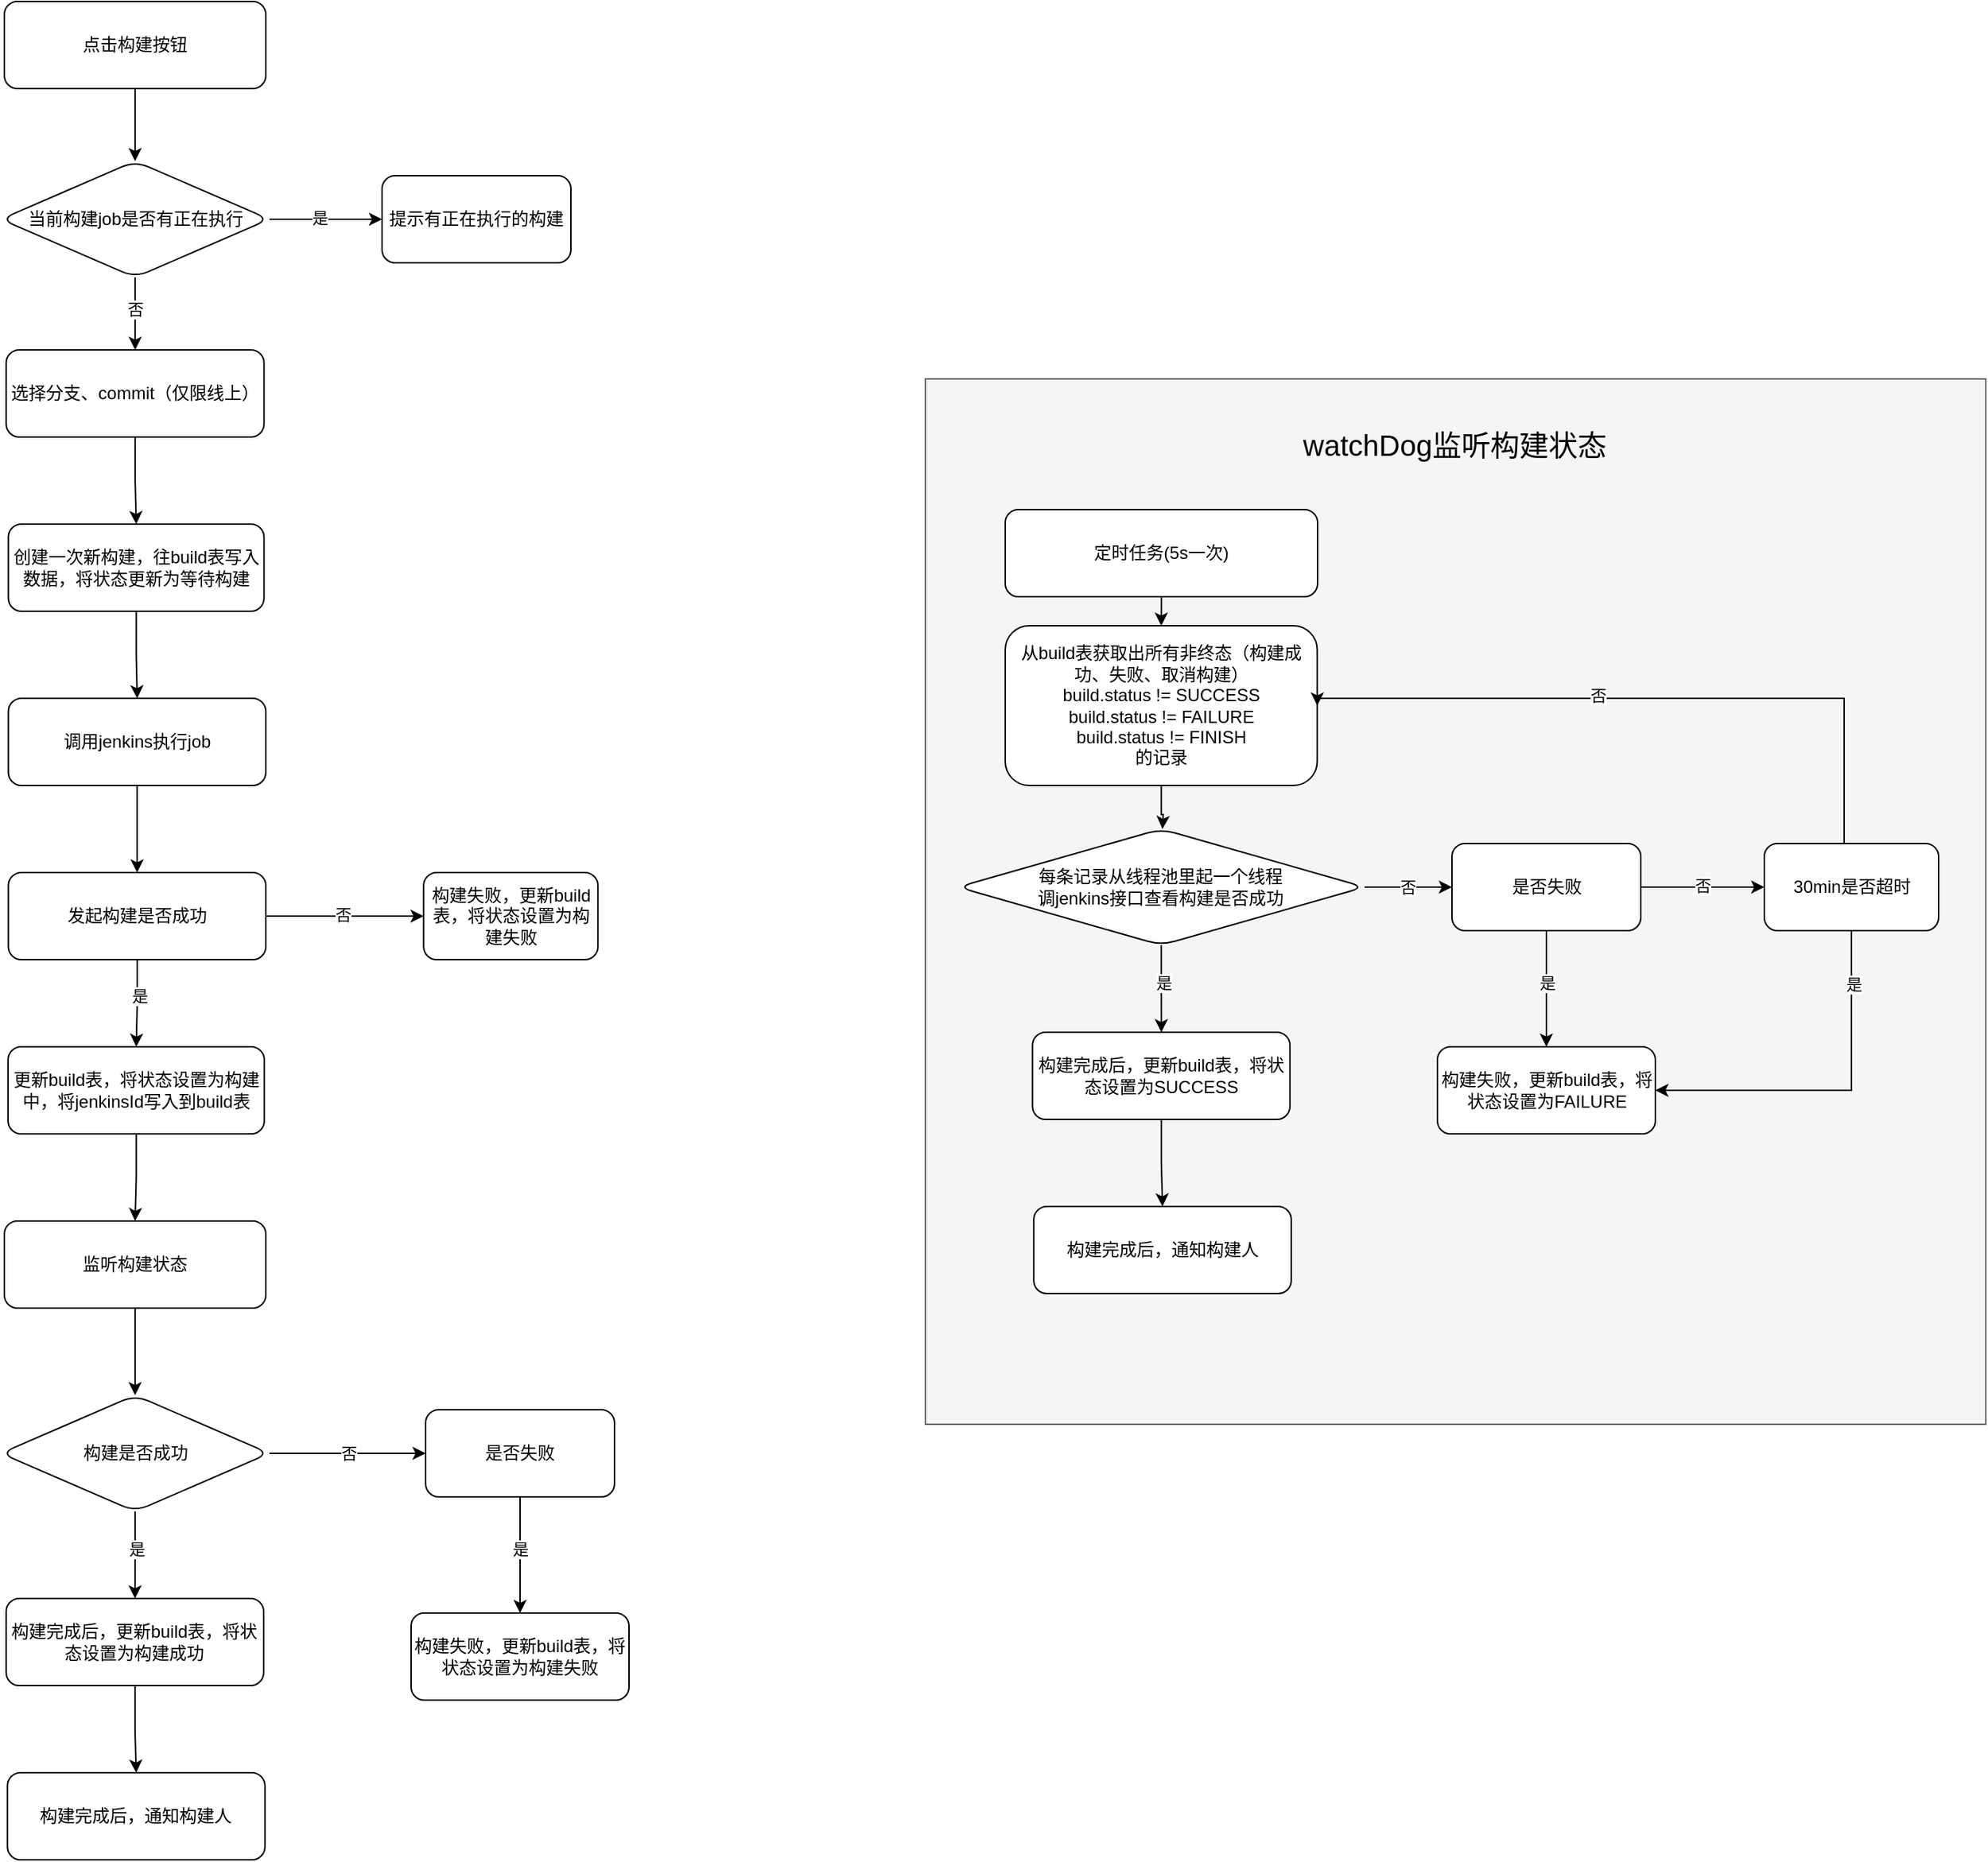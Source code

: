 <mxfile version="22.1.11" type="github">
  <diagram name="第 1 页" id="uKd0gvcI_EXNXb9xkZMl">
    <mxGraphModel dx="1975" dy="1091" grid="1" gridSize="10" guides="1" tooltips="1" connect="1" arrows="1" fold="1" page="1" pageScale="1" pageWidth="827" pageHeight="1169" math="0" shadow="0">
      <root>
        <mxCell id="0" />
        <mxCell id="1" parent="0" />
        <mxCell id="Q_nmdHOqDNdYp2mdQ6Tv-29" value="" style="rounded=0;whiteSpace=wrap;html=1;fillColor=#f5f5f5;fontColor=#333333;strokeColor=#666666;" vertex="1" parent="1">
          <mxGeometry x="924" y="300" width="730" height="720" as="geometry" />
        </mxCell>
        <mxCell id="5hXS_3930Pt7SvAohvSX-14" value="" style="edgeStyle=orthogonalEdgeStyle;rounded=0;orthogonalLoop=1;jettySize=auto;html=1;" parent="1" source="5hXS_3930Pt7SvAohvSX-1" target="5hXS_3930Pt7SvAohvSX-13" edge="1">
          <mxGeometry relative="1" as="geometry" />
        </mxCell>
        <mxCell id="5hXS_3930Pt7SvAohvSX-1" value="点击构建按钮" style="rounded=1;whiteSpace=wrap;html=1;" parent="1" vertex="1">
          <mxGeometry x="290" y="40" width="180" height="60" as="geometry" />
        </mxCell>
        <mxCell id="5hXS_3930Pt7SvAohvSX-17" value="" style="edgeStyle=orthogonalEdgeStyle;rounded=0;orthogonalLoop=1;jettySize=auto;html=1;" parent="1" source="5hXS_3930Pt7SvAohvSX-13" target="5hXS_3930Pt7SvAohvSX-16" edge="1">
          <mxGeometry relative="1" as="geometry" />
        </mxCell>
        <mxCell id="5hXS_3930Pt7SvAohvSX-18" value="否" style="edgeLabel;html=1;align=center;verticalAlign=middle;resizable=0;points=[];" parent="5hXS_3930Pt7SvAohvSX-17" vertex="1" connectable="0">
          <mxGeometry x="-0.138" relative="1" as="geometry">
            <mxPoint as="offset" />
          </mxGeometry>
        </mxCell>
        <mxCell id="5hXS_3930Pt7SvAohvSX-20" value="" style="edgeStyle=orthogonalEdgeStyle;rounded=0;orthogonalLoop=1;jettySize=auto;html=1;" parent="1" source="5hXS_3930Pt7SvAohvSX-13" target="5hXS_3930Pt7SvAohvSX-19" edge="1">
          <mxGeometry relative="1" as="geometry" />
        </mxCell>
        <mxCell id="5hXS_3930Pt7SvAohvSX-21" value="是" style="edgeLabel;html=1;align=center;verticalAlign=middle;resizable=0;points=[];" parent="5hXS_3930Pt7SvAohvSX-20" vertex="1" connectable="0">
          <mxGeometry x="-0.129" y="1" relative="1" as="geometry">
            <mxPoint as="offset" />
          </mxGeometry>
        </mxCell>
        <mxCell id="5hXS_3930Pt7SvAohvSX-13" value="当前构建job是否有正在执行" style="rhombus;whiteSpace=wrap;html=1;rounded=1;" parent="1" vertex="1">
          <mxGeometry x="287.5" y="150" width="185" height="80" as="geometry" />
        </mxCell>
        <mxCell id="5hXS_3930Pt7SvAohvSX-23" value="" style="edgeStyle=orthogonalEdgeStyle;rounded=0;orthogonalLoop=1;jettySize=auto;html=1;" parent="1" source="5hXS_3930Pt7SvAohvSX-16" target="5hXS_3930Pt7SvAohvSX-22" edge="1">
          <mxGeometry relative="1" as="geometry" />
        </mxCell>
        <mxCell id="5hXS_3930Pt7SvAohvSX-16" value="选择分支、commit（仅限线上）" style="whiteSpace=wrap;html=1;rounded=1;" parent="1" vertex="1">
          <mxGeometry x="291.25" y="280" width="177.5" height="60" as="geometry" />
        </mxCell>
        <mxCell id="5hXS_3930Pt7SvAohvSX-19" value="提示有正在执行的构建" style="whiteSpace=wrap;html=1;rounded=1;" parent="1" vertex="1">
          <mxGeometry x="550" y="160" width="130" height="60" as="geometry" />
        </mxCell>
        <mxCell id="5hXS_3930Pt7SvAohvSX-25" value="" style="edgeStyle=orthogonalEdgeStyle;rounded=0;orthogonalLoop=1;jettySize=auto;html=1;" parent="1" source="5hXS_3930Pt7SvAohvSX-22" target="5hXS_3930Pt7SvAohvSX-24" edge="1">
          <mxGeometry relative="1" as="geometry" />
        </mxCell>
        <mxCell id="5hXS_3930Pt7SvAohvSX-22" value="创建一次新构建，往build表写入数据，将状态更新为等待构建" style="whiteSpace=wrap;html=1;rounded=1;" parent="1" vertex="1">
          <mxGeometry x="292.75" y="400" width="176" height="60" as="geometry" />
        </mxCell>
        <mxCell id="UcOcCSCP4X42r92XeVJ2-8" value="" style="edgeStyle=orthogonalEdgeStyle;rounded=0;orthogonalLoop=1;jettySize=auto;html=1;" parent="1" source="5hXS_3930Pt7SvAohvSX-24" target="UcOcCSCP4X42r92XeVJ2-7" edge="1">
          <mxGeometry relative="1" as="geometry" />
        </mxCell>
        <mxCell id="5hXS_3930Pt7SvAohvSX-24" value="调用jenkins执行job" style="whiteSpace=wrap;html=1;rounded=1;" parent="1" vertex="1">
          <mxGeometry x="292.75" y="520" width="177.25" height="60" as="geometry" />
        </mxCell>
        <mxCell id="5hXS_3930Pt7SvAohvSX-29" value="构建完成后，通知构建人" style="whiteSpace=wrap;html=1;rounded=1;" parent="1" vertex="1">
          <mxGeometry x="292.13" y="1260" width="177.25" height="60" as="geometry" />
        </mxCell>
        <mxCell id="5hXS_3930Pt7SvAohvSX-34" value="" style="edgeStyle=orthogonalEdgeStyle;rounded=0;orthogonalLoop=1;jettySize=auto;html=1;" parent="1" source="5hXS_3930Pt7SvAohvSX-32" target="5hXS_3930Pt7SvAohvSX-33" edge="1">
          <mxGeometry relative="1" as="geometry" />
        </mxCell>
        <mxCell id="5hXS_3930Pt7SvAohvSX-35" value="是" style="edgeLabel;html=1;align=center;verticalAlign=middle;resizable=0;points=[];" parent="5hXS_3930Pt7SvAohvSX-34" vertex="1" connectable="0">
          <mxGeometry x="-0.155" y="1" relative="1" as="geometry">
            <mxPoint as="offset" />
          </mxGeometry>
        </mxCell>
        <mxCell id="5hXS_3930Pt7SvAohvSX-37" value="否" style="edgeStyle=orthogonalEdgeStyle;rounded=0;orthogonalLoop=1;jettySize=auto;html=1;" parent="1" source="5hXS_3930Pt7SvAohvSX-32" target="5hXS_3930Pt7SvAohvSX-36" edge="1">
          <mxGeometry relative="1" as="geometry" />
        </mxCell>
        <mxCell id="5hXS_3930Pt7SvAohvSX-32" value="构建是否成功" style="rhombus;whiteSpace=wrap;html=1;rounded=1;" parent="1" vertex="1">
          <mxGeometry x="287.5" y="1000" width="185" height="80" as="geometry" />
        </mxCell>
        <mxCell id="5hXS_3930Pt7SvAohvSX-39" value="" style="edgeStyle=orthogonalEdgeStyle;rounded=0;orthogonalLoop=1;jettySize=auto;html=1;" parent="1" source="5hXS_3930Pt7SvAohvSX-33" target="5hXS_3930Pt7SvAohvSX-29" edge="1">
          <mxGeometry relative="1" as="geometry" />
        </mxCell>
        <mxCell id="5hXS_3930Pt7SvAohvSX-33" value="构建完成后，更新build表，将状态设置为构建成功" style="whiteSpace=wrap;html=1;rounded=1;" parent="1" vertex="1">
          <mxGeometry x="291.25" y="1140" width="177.25" height="60" as="geometry" />
        </mxCell>
        <mxCell id="UcOcCSCP4X42r92XeVJ2-4" value="" style="edgeStyle=orthogonalEdgeStyle;rounded=0;orthogonalLoop=1;jettySize=auto;html=1;" parent="1" source="5hXS_3930Pt7SvAohvSX-36" target="UcOcCSCP4X42r92XeVJ2-3" edge="1">
          <mxGeometry relative="1" as="geometry" />
        </mxCell>
        <mxCell id="UcOcCSCP4X42r92XeVJ2-5" value="是" style="edgeLabel;html=1;align=center;verticalAlign=middle;resizable=0;points=[];" parent="UcOcCSCP4X42r92XeVJ2-4" vertex="1" connectable="0">
          <mxGeometry x="-0.1" relative="1" as="geometry">
            <mxPoint as="offset" />
          </mxGeometry>
        </mxCell>
        <mxCell id="5hXS_3930Pt7SvAohvSX-36" value="是否失败" style="whiteSpace=wrap;html=1;rounded=1;" parent="1" vertex="1">
          <mxGeometry x="580" y="1010" width="130" height="60" as="geometry" />
        </mxCell>
        <mxCell id="UcOcCSCP4X42r92XeVJ2-3" value="构建失败，更新build表，将状态设置为构建失败" style="whiteSpace=wrap;html=1;rounded=1;" parent="1" vertex="1">
          <mxGeometry x="570" y="1150" width="150" height="60" as="geometry" />
        </mxCell>
        <mxCell id="UcOcCSCP4X42r92XeVJ2-12" value="" style="edgeStyle=orthogonalEdgeStyle;rounded=0;orthogonalLoop=1;jettySize=auto;html=1;" parent="1" source="UcOcCSCP4X42r92XeVJ2-7" target="UcOcCSCP4X42r92XeVJ2-11" edge="1">
          <mxGeometry relative="1" as="geometry" />
        </mxCell>
        <mxCell id="UcOcCSCP4X42r92XeVJ2-13" value="否" style="edgeLabel;html=1;align=center;verticalAlign=middle;resizable=0;points=[];" parent="UcOcCSCP4X42r92XeVJ2-12" vertex="1" connectable="0">
          <mxGeometry x="-0.024" y="1" relative="1" as="geometry">
            <mxPoint as="offset" />
          </mxGeometry>
        </mxCell>
        <mxCell id="UcOcCSCP4X42r92XeVJ2-23" value="" style="edgeStyle=orthogonalEdgeStyle;rounded=0;orthogonalLoop=1;jettySize=auto;html=1;" parent="1" source="UcOcCSCP4X42r92XeVJ2-7" target="UcOcCSCP4X42r92XeVJ2-22" edge="1">
          <mxGeometry relative="1" as="geometry" />
        </mxCell>
        <mxCell id="UcOcCSCP4X42r92XeVJ2-25" value="是" style="edgeLabel;html=1;align=center;verticalAlign=middle;resizable=0;points=[];" parent="UcOcCSCP4X42r92XeVJ2-23" vertex="1" connectable="0">
          <mxGeometry x="-0.173" y="1" relative="1" as="geometry">
            <mxPoint as="offset" />
          </mxGeometry>
        </mxCell>
        <mxCell id="UcOcCSCP4X42r92XeVJ2-7" value="发起构建是否成功" style="whiteSpace=wrap;html=1;rounded=1;" parent="1" vertex="1">
          <mxGeometry x="292.75" y="640" width="177.25" height="60" as="geometry" />
        </mxCell>
        <mxCell id="UcOcCSCP4X42r92XeVJ2-11" value="构建失败，更新build表，将状态设置为构建失败" style="whiteSpace=wrap;html=1;rounded=1;" parent="1" vertex="1">
          <mxGeometry x="578.625" y="640" width="120" height="60" as="geometry" />
        </mxCell>
        <mxCell id="Q_nmdHOqDNdYp2mdQ6Tv-33" value="" style="edgeStyle=orthogonalEdgeStyle;rounded=0;orthogonalLoop=1;jettySize=auto;html=1;" edge="1" parent="1" source="UcOcCSCP4X42r92XeVJ2-22" target="Q_nmdHOqDNdYp2mdQ6Tv-32">
          <mxGeometry relative="1" as="geometry" />
        </mxCell>
        <mxCell id="UcOcCSCP4X42r92XeVJ2-22" value="更新build表，将状态设置为构建中，将jenkinsId写入到build表" style="whiteSpace=wrap;html=1;rounded=1;" parent="1" vertex="1">
          <mxGeometry x="292.56" y="760" width="176.38" height="60" as="geometry" />
        </mxCell>
        <mxCell id="Q_nmdHOqDNdYp2mdQ6Tv-3" value="" style="edgeStyle=orthogonalEdgeStyle;rounded=0;orthogonalLoop=1;jettySize=auto;html=1;" edge="1" parent="1" source="Q_nmdHOqDNdYp2mdQ6Tv-4">
          <mxGeometry relative="1" as="geometry">
            <mxPoint x="1087.214" y="610" as="targetPoint" />
          </mxGeometry>
        </mxCell>
        <mxCell id="Q_nmdHOqDNdYp2mdQ6Tv-4" value="从build表获取出所有非终态（构建成功、失败、取消构建）&lt;br&gt;build.status != SUCCESS&lt;br&gt;build.status != FAILURE&lt;br&gt;build.status != FINISH&lt;br&gt;的记录" style="whiteSpace=wrap;html=1;rounded=1;" vertex="1" parent="1">
          <mxGeometry x="979" y="470" width="214.75" height="110" as="geometry" />
        </mxCell>
        <mxCell id="Q_nmdHOqDNdYp2mdQ6Tv-5" value="构建完成后，通知构建人" style="whiteSpace=wrap;html=1;rounded=1;" vertex="1" parent="1">
          <mxGeometry x="998.63" y="870" width="177.25" height="60" as="geometry" />
        </mxCell>
        <mxCell id="Q_nmdHOqDNdYp2mdQ6Tv-6" value="" style="edgeStyle=orthogonalEdgeStyle;rounded=0;orthogonalLoop=1;jettySize=auto;html=1;" edge="1" parent="1" source="Q_nmdHOqDNdYp2mdQ6Tv-9" target="Q_nmdHOqDNdYp2mdQ6Tv-11">
          <mxGeometry relative="1" as="geometry" />
        </mxCell>
        <mxCell id="Q_nmdHOqDNdYp2mdQ6Tv-7" value="是" style="edgeLabel;html=1;align=center;verticalAlign=middle;resizable=0;points=[];" vertex="1" connectable="0" parent="Q_nmdHOqDNdYp2mdQ6Tv-6">
          <mxGeometry x="-0.155" y="1" relative="1" as="geometry">
            <mxPoint as="offset" />
          </mxGeometry>
        </mxCell>
        <mxCell id="Q_nmdHOqDNdYp2mdQ6Tv-8" value="否" style="edgeStyle=orthogonalEdgeStyle;rounded=0;orthogonalLoop=1;jettySize=auto;html=1;" edge="1" parent="1" source="Q_nmdHOqDNdYp2mdQ6Tv-9" target="Q_nmdHOqDNdYp2mdQ6Tv-16">
          <mxGeometry relative="1" as="geometry" />
        </mxCell>
        <mxCell id="Q_nmdHOqDNdYp2mdQ6Tv-9" value="每条记录从线程池里起一个线程&lt;br&gt;调jenkins接口查看构建是否成功" style="rhombus;whiteSpace=wrap;html=1;rounded=1;" vertex="1" parent="1">
          <mxGeometry x="946.38" y="610" width="280" height="80" as="geometry" />
        </mxCell>
        <mxCell id="Q_nmdHOqDNdYp2mdQ6Tv-10" value="" style="edgeStyle=orthogonalEdgeStyle;rounded=0;orthogonalLoop=1;jettySize=auto;html=1;" edge="1" parent="1" source="Q_nmdHOqDNdYp2mdQ6Tv-11" target="Q_nmdHOqDNdYp2mdQ6Tv-5">
          <mxGeometry relative="1" as="geometry" />
        </mxCell>
        <mxCell id="Q_nmdHOqDNdYp2mdQ6Tv-11" value="构建完成后，更新build表，将状态设置为SUCCESS" style="whiteSpace=wrap;html=1;rounded=1;" vertex="1" parent="1">
          <mxGeometry x="997.75" y="750" width="177.25" height="60" as="geometry" />
        </mxCell>
        <mxCell id="Q_nmdHOqDNdYp2mdQ6Tv-12" value="" style="edgeStyle=orthogonalEdgeStyle;rounded=0;orthogonalLoop=1;jettySize=auto;html=1;" edge="1" parent="1" source="Q_nmdHOqDNdYp2mdQ6Tv-16" target="Q_nmdHOqDNdYp2mdQ6Tv-17">
          <mxGeometry relative="1" as="geometry" />
        </mxCell>
        <mxCell id="Q_nmdHOqDNdYp2mdQ6Tv-13" value="是" style="edgeLabel;html=1;align=center;verticalAlign=middle;resizable=0;points=[];" vertex="1" connectable="0" parent="Q_nmdHOqDNdYp2mdQ6Tv-12">
          <mxGeometry x="-0.1" relative="1" as="geometry">
            <mxPoint as="offset" />
          </mxGeometry>
        </mxCell>
        <mxCell id="Q_nmdHOqDNdYp2mdQ6Tv-14" value="" style="edgeStyle=orthogonalEdgeStyle;rounded=0;orthogonalLoop=1;jettySize=auto;html=1;" edge="1" parent="1" source="Q_nmdHOqDNdYp2mdQ6Tv-16" target="Q_nmdHOqDNdYp2mdQ6Tv-22">
          <mxGeometry relative="1" as="geometry" />
        </mxCell>
        <mxCell id="Q_nmdHOqDNdYp2mdQ6Tv-15" value="否" style="edgeLabel;html=1;align=center;verticalAlign=middle;resizable=0;points=[];" vertex="1" connectable="0" parent="Q_nmdHOqDNdYp2mdQ6Tv-14">
          <mxGeometry x="-0.012" y="1" relative="1" as="geometry">
            <mxPoint as="offset" />
          </mxGeometry>
        </mxCell>
        <mxCell id="Q_nmdHOqDNdYp2mdQ6Tv-16" value="是否失败" style="whiteSpace=wrap;html=1;rounded=1;" vertex="1" parent="1">
          <mxGeometry x="1286.5" y="620" width="130" height="60" as="geometry" />
        </mxCell>
        <mxCell id="Q_nmdHOqDNdYp2mdQ6Tv-17" value="构建失败，更新build表，将状态设置为FAILURE" style="whiteSpace=wrap;html=1;rounded=1;" vertex="1" parent="1">
          <mxGeometry x="1276.5" y="760" width="150" height="60" as="geometry" />
        </mxCell>
        <mxCell id="Q_nmdHOqDNdYp2mdQ6Tv-18" style="edgeStyle=orthogonalEdgeStyle;rounded=0;orthogonalLoop=1;jettySize=auto;html=1;entryX=1;entryY=0.5;entryDx=0;entryDy=0;" edge="1" parent="1" source="Q_nmdHOqDNdYp2mdQ6Tv-22" target="Q_nmdHOqDNdYp2mdQ6Tv-4">
          <mxGeometry relative="1" as="geometry">
            <Array as="points">
              <mxPoint x="1556.5" y="520" />
            </Array>
          </mxGeometry>
        </mxCell>
        <mxCell id="Q_nmdHOqDNdYp2mdQ6Tv-19" value="否" style="edgeLabel;html=1;align=center;verticalAlign=middle;resizable=0;points=[];" vertex="1" connectable="0" parent="Q_nmdHOqDNdYp2mdQ6Tv-18">
          <mxGeometry x="0.154" y="-2" relative="1" as="geometry">
            <mxPoint as="offset" />
          </mxGeometry>
        </mxCell>
        <mxCell id="Q_nmdHOqDNdYp2mdQ6Tv-20" style="edgeStyle=orthogonalEdgeStyle;rounded=0;orthogonalLoop=1;jettySize=auto;html=1;entryX=1;entryY=0.5;entryDx=0;entryDy=0;" edge="1" parent="1" source="Q_nmdHOqDNdYp2mdQ6Tv-22" target="Q_nmdHOqDNdYp2mdQ6Tv-17">
          <mxGeometry relative="1" as="geometry">
            <Array as="points">
              <mxPoint x="1561.5" y="790" />
            </Array>
          </mxGeometry>
        </mxCell>
        <mxCell id="Q_nmdHOqDNdYp2mdQ6Tv-21" value="是" style="edgeLabel;html=1;align=center;verticalAlign=middle;resizable=0;points=[];" vertex="1" connectable="0" parent="Q_nmdHOqDNdYp2mdQ6Tv-20">
          <mxGeometry x="-0.702" y="1" relative="1" as="geometry">
            <mxPoint as="offset" />
          </mxGeometry>
        </mxCell>
        <mxCell id="Q_nmdHOqDNdYp2mdQ6Tv-22" value="30min是否超时" style="whiteSpace=wrap;html=1;rounded=1;" vertex="1" parent="1">
          <mxGeometry x="1501.5" y="620" width="120" height="60" as="geometry" />
        </mxCell>
        <mxCell id="Q_nmdHOqDNdYp2mdQ6Tv-24" value="&lt;font style=&quot;font-size: 20px;&quot;&gt;watchDog监听构建状态&lt;/font&gt;" style="text;html=1;strokeColor=none;fillColor=none;align=center;verticalAlign=middle;whiteSpace=wrap;rounded=0;" vertex="1" parent="1">
          <mxGeometry x="1171.37" y="330" width="235.25" height="30" as="geometry" />
        </mxCell>
        <mxCell id="Q_nmdHOqDNdYp2mdQ6Tv-28" style="edgeStyle=orthogonalEdgeStyle;rounded=0;orthogonalLoop=1;jettySize=auto;html=1;exitX=0.5;exitY=1;exitDx=0;exitDy=0;entryX=0.5;entryY=0;entryDx=0;entryDy=0;" edge="1" parent="1" source="Q_nmdHOqDNdYp2mdQ6Tv-27" target="Q_nmdHOqDNdYp2mdQ6Tv-4">
          <mxGeometry relative="1" as="geometry" />
        </mxCell>
        <mxCell id="Q_nmdHOqDNdYp2mdQ6Tv-27" value="定时任务(5s一次)" style="rounded=1;whiteSpace=wrap;html=1;" vertex="1" parent="1">
          <mxGeometry x="979" y="390" width="215" height="60" as="geometry" />
        </mxCell>
        <mxCell id="Q_nmdHOqDNdYp2mdQ6Tv-34" value="" style="edgeStyle=orthogonalEdgeStyle;rounded=0;orthogonalLoop=1;jettySize=auto;html=1;" edge="1" parent="1" source="Q_nmdHOqDNdYp2mdQ6Tv-32" target="5hXS_3930Pt7SvAohvSX-32">
          <mxGeometry relative="1" as="geometry" />
        </mxCell>
        <mxCell id="Q_nmdHOqDNdYp2mdQ6Tv-32" value="监听构建状态" style="whiteSpace=wrap;html=1;rounded=1;" vertex="1" parent="1">
          <mxGeometry x="290" y="880" width="180" height="60" as="geometry" />
        </mxCell>
      </root>
    </mxGraphModel>
  </diagram>
</mxfile>
